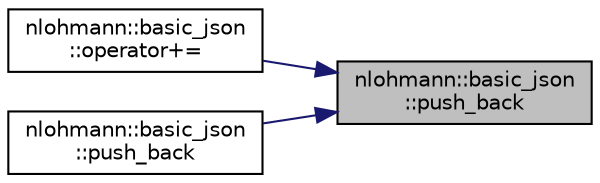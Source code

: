 digraph "nlohmann::basic_json::push_back"
{
 // LATEX_PDF_SIZE
  edge [fontname="Helvetica",fontsize="10",labelfontname="Helvetica",labelfontsize="10"];
  node [fontname="Helvetica",fontsize="10",shape=record];
  rankdir="RL";
  Node1 [label="nlohmann::basic_json\l::push_back",height=0.2,width=0.4,color="black", fillcolor="grey75", style="filled", fontcolor="black",tooltip="add an object to an array"];
  Node1 -> Node2 [dir="back",color="midnightblue",fontsize="10",style="solid"];
  Node2 [label="nlohmann::basic_json\l::operator+=",height=0.2,width=0.4,color="black", fillcolor="white", style="filled",URL="$classnlohmann_1_1basic__json.html#afe3c79845dc1dd2243724558859d7e4b",tooltip="add an object to an array"];
  Node1 -> Node3 [dir="back",color="midnightblue",fontsize="10",style="solid"];
  Node3 [label="nlohmann::basic_json\l::push_back",height=0.2,width=0.4,color="black", fillcolor="white", style="filled",URL="$classnlohmann_1_1basic__json.html#a4f811ef36976a82a8e29cb1ae7c40152",tooltip="add an object to an object"];
}
